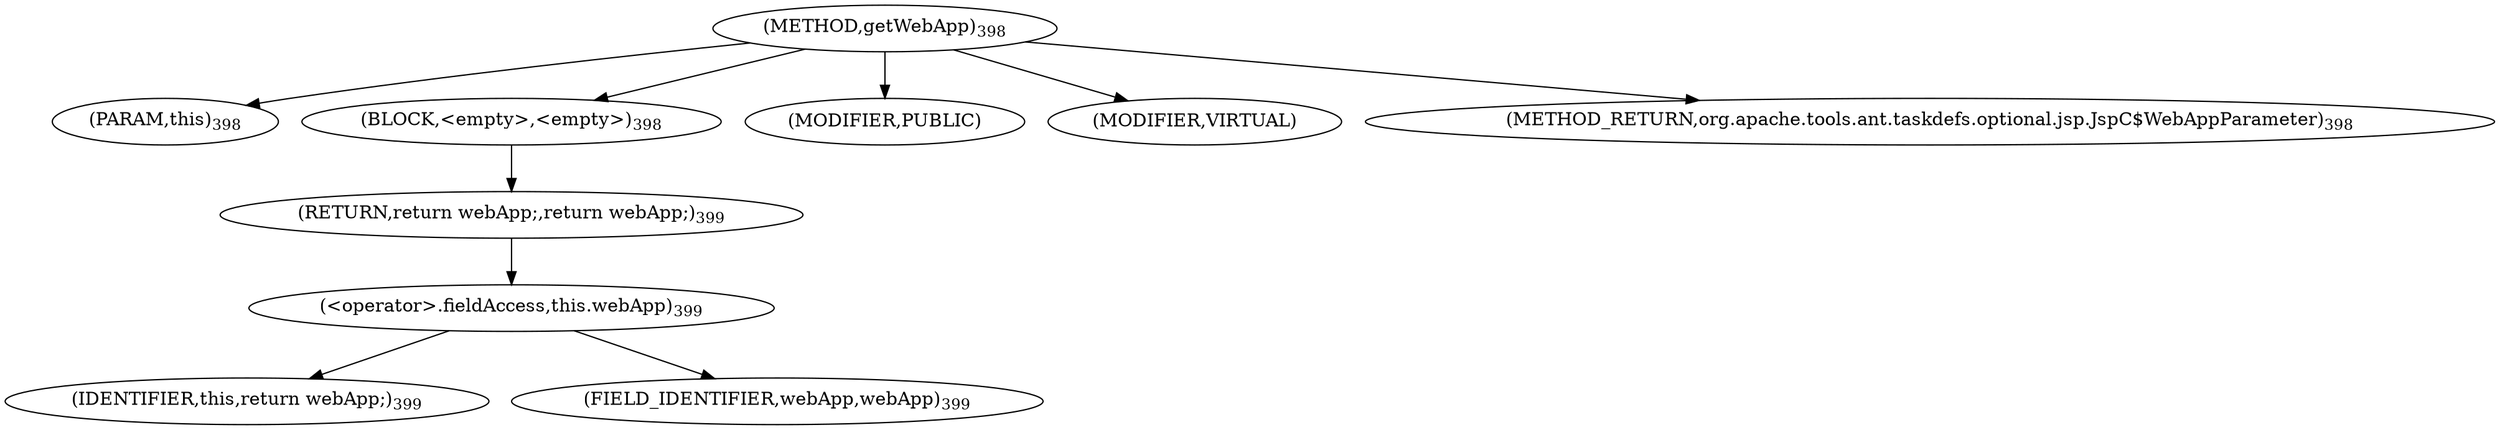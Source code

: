 digraph "getWebApp" {  
"571" [label = <(METHOD,getWebApp)<SUB>398</SUB>> ]
"572" [label = <(PARAM,this)<SUB>398</SUB>> ]
"573" [label = <(BLOCK,&lt;empty&gt;,&lt;empty&gt;)<SUB>398</SUB>> ]
"574" [label = <(RETURN,return webApp;,return webApp;)<SUB>399</SUB>> ]
"575" [label = <(&lt;operator&gt;.fieldAccess,this.webApp)<SUB>399</SUB>> ]
"576" [label = <(IDENTIFIER,this,return webApp;)<SUB>399</SUB>> ]
"577" [label = <(FIELD_IDENTIFIER,webApp,webApp)<SUB>399</SUB>> ]
"578" [label = <(MODIFIER,PUBLIC)> ]
"579" [label = <(MODIFIER,VIRTUAL)> ]
"580" [label = <(METHOD_RETURN,org.apache.tools.ant.taskdefs.optional.jsp.JspC$WebAppParameter)<SUB>398</SUB>> ]
  "571" -> "572" 
  "571" -> "573" 
  "571" -> "578" 
  "571" -> "579" 
  "571" -> "580" 
  "573" -> "574" 
  "574" -> "575" 
  "575" -> "576" 
  "575" -> "577" 
}
